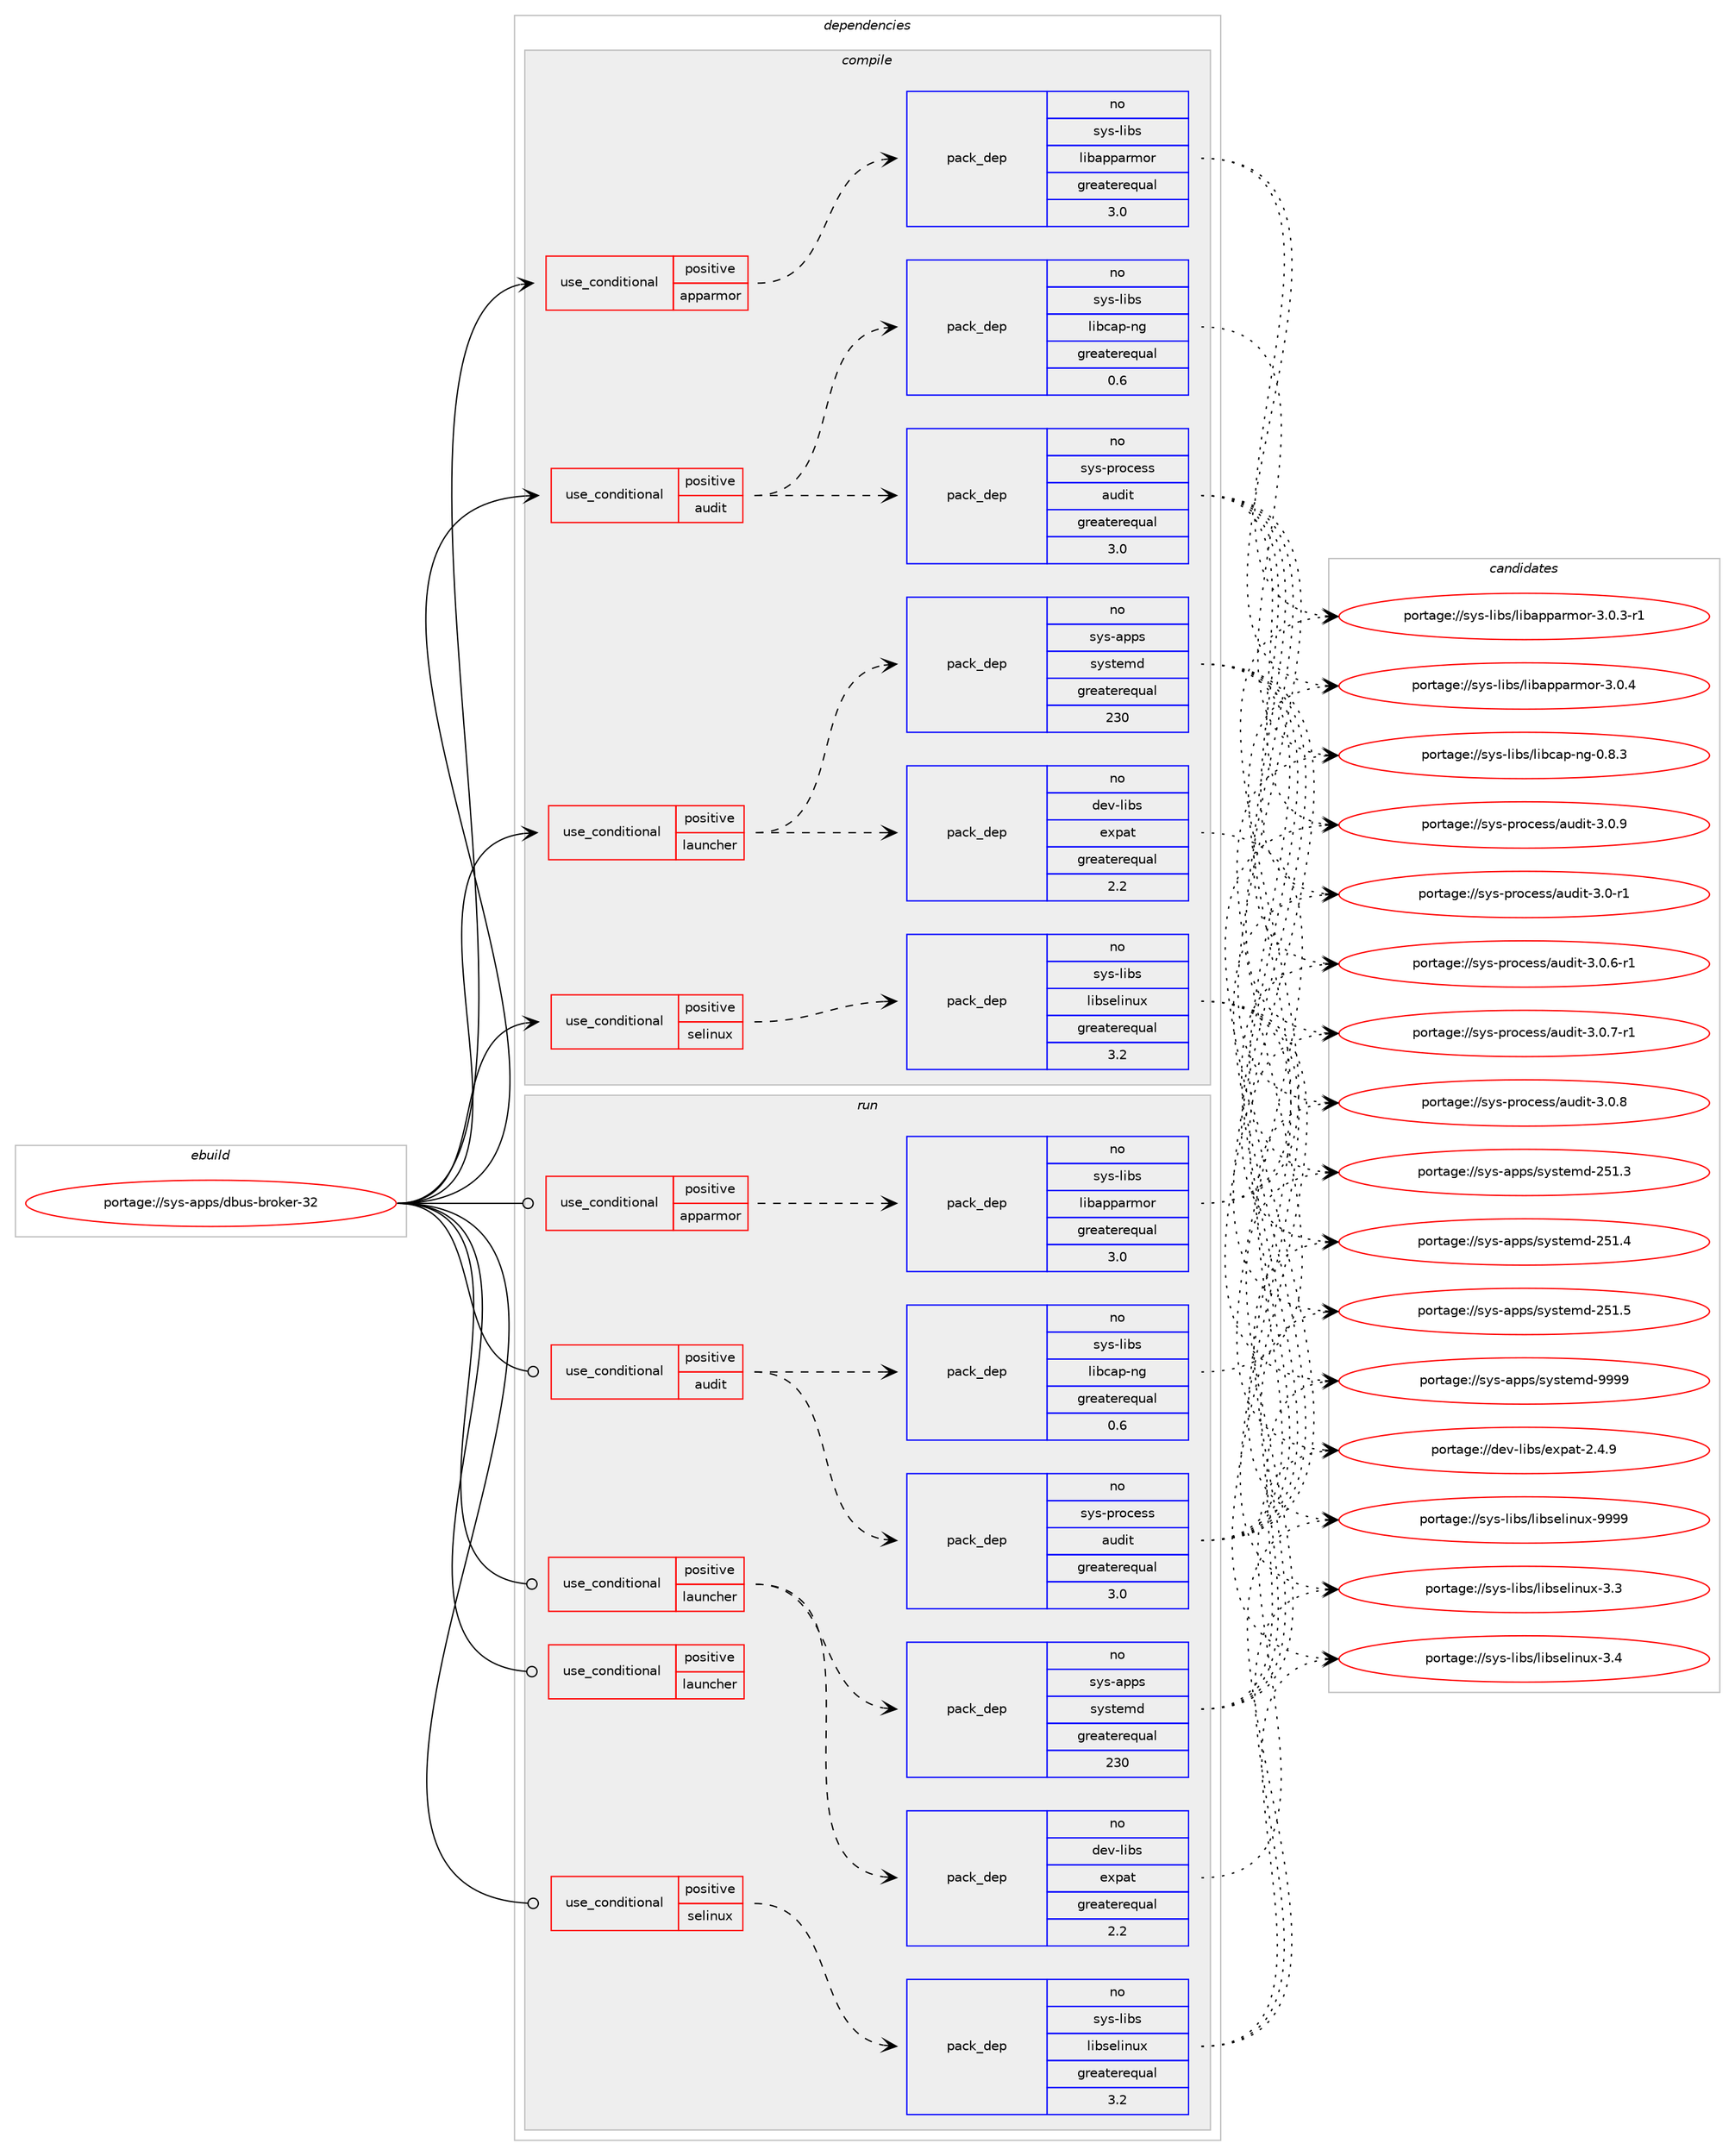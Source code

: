 digraph prolog {

# *************
# Graph options
# *************

newrank=true;
concentrate=true;
compound=true;
graph [rankdir=LR,fontname=Helvetica,fontsize=10,ranksep=1.5];#, ranksep=2.5, nodesep=0.2];
edge  [arrowhead=vee];
node  [fontname=Helvetica,fontsize=10];

# **********
# The ebuild
# **********

subgraph cluster_leftcol {
color=gray;
rank=same;
label=<<i>ebuild</i>>;
id [label="portage://sys-apps/dbus-broker-32", color=red, width=4, href="../sys-apps/dbus-broker-32.svg"];
}

# ****************
# The dependencies
# ****************

subgraph cluster_midcol {
color=gray;
label=<<i>dependencies</i>>;
subgraph cluster_compile {
fillcolor="#eeeeee";
style=filled;
label=<<i>compile</i>>;
subgraph cond238 {
dependency420 [label=<<TABLE BORDER="0" CELLBORDER="1" CELLSPACING="0" CELLPADDING="4"><TR><TD ROWSPAN="3" CELLPADDING="10">use_conditional</TD></TR><TR><TD>positive</TD></TR><TR><TD>apparmor</TD></TR></TABLE>>, shape=none, color=red];
subgraph pack177 {
dependency421 [label=<<TABLE BORDER="0" CELLBORDER="1" CELLSPACING="0" CELLPADDING="4" WIDTH="220"><TR><TD ROWSPAN="6" CELLPADDING="30">pack_dep</TD></TR><TR><TD WIDTH="110">no</TD></TR><TR><TD>sys-libs</TD></TR><TR><TD>libapparmor</TD></TR><TR><TD>greaterequal</TD></TR><TR><TD>3.0</TD></TR></TABLE>>, shape=none, color=blue];
}
dependency420:e -> dependency421:w [weight=20,style="dashed",arrowhead="vee"];
}
id:e -> dependency420:w [weight=20,style="solid",arrowhead="vee"];
subgraph cond239 {
dependency422 [label=<<TABLE BORDER="0" CELLBORDER="1" CELLSPACING="0" CELLPADDING="4"><TR><TD ROWSPAN="3" CELLPADDING="10">use_conditional</TD></TR><TR><TD>positive</TD></TR><TR><TD>audit</TD></TR></TABLE>>, shape=none, color=red];
subgraph pack178 {
dependency423 [label=<<TABLE BORDER="0" CELLBORDER="1" CELLSPACING="0" CELLPADDING="4" WIDTH="220"><TR><TD ROWSPAN="6" CELLPADDING="30">pack_dep</TD></TR><TR><TD WIDTH="110">no</TD></TR><TR><TD>sys-process</TD></TR><TR><TD>audit</TD></TR><TR><TD>greaterequal</TD></TR><TR><TD>3.0</TD></TR></TABLE>>, shape=none, color=blue];
}
dependency422:e -> dependency423:w [weight=20,style="dashed",arrowhead="vee"];
subgraph pack179 {
dependency424 [label=<<TABLE BORDER="0" CELLBORDER="1" CELLSPACING="0" CELLPADDING="4" WIDTH="220"><TR><TD ROWSPAN="6" CELLPADDING="30">pack_dep</TD></TR><TR><TD WIDTH="110">no</TD></TR><TR><TD>sys-libs</TD></TR><TR><TD>libcap-ng</TD></TR><TR><TD>greaterequal</TD></TR><TR><TD>0.6</TD></TR></TABLE>>, shape=none, color=blue];
}
dependency422:e -> dependency424:w [weight=20,style="dashed",arrowhead="vee"];
}
id:e -> dependency422:w [weight=20,style="solid",arrowhead="vee"];
subgraph cond240 {
dependency425 [label=<<TABLE BORDER="0" CELLBORDER="1" CELLSPACING="0" CELLPADDING="4"><TR><TD ROWSPAN="3" CELLPADDING="10">use_conditional</TD></TR><TR><TD>positive</TD></TR><TR><TD>launcher</TD></TR></TABLE>>, shape=none, color=red];
subgraph pack180 {
dependency426 [label=<<TABLE BORDER="0" CELLBORDER="1" CELLSPACING="0" CELLPADDING="4" WIDTH="220"><TR><TD ROWSPAN="6" CELLPADDING="30">pack_dep</TD></TR><TR><TD WIDTH="110">no</TD></TR><TR><TD>dev-libs</TD></TR><TR><TD>expat</TD></TR><TR><TD>greaterequal</TD></TR><TR><TD>2.2</TD></TR></TABLE>>, shape=none, color=blue];
}
dependency425:e -> dependency426:w [weight=20,style="dashed",arrowhead="vee"];
subgraph pack181 {
dependency427 [label=<<TABLE BORDER="0" CELLBORDER="1" CELLSPACING="0" CELLPADDING="4" WIDTH="220"><TR><TD ROWSPAN="6" CELLPADDING="30">pack_dep</TD></TR><TR><TD WIDTH="110">no</TD></TR><TR><TD>sys-apps</TD></TR><TR><TD>systemd</TD></TR><TR><TD>greaterequal</TD></TR><TR><TD>230</TD></TR></TABLE>>, shape=none, color=blue];
}
dependency425:e -> dependency427:w [weight=20,style="dashed",arrowhead="vee"];
}
id:e -> dependency425:w [weight=20,style="solid",arrowhead="vee"];
subgraph cond241 {
dependency428 [label=<<TABLE BORDER="0" CELLBORDER="1" CELLSPACING="0" CELLPADDING="4"><TR><TD ROWSPAN="3" CELLPADDING="10">use_conditional</TD></TR><TR><TD>positive</TD></TR><TR><TD>selinux</TD></TR></TABLE>>, shape=none, color=red];
subgraph pack182 {
dependency429 [label=<<TABLE BORDER="0" CELLBORDER="1" CELLSPACING="0" CELLPADDING="4" WIDTH="220"><TR><TD ROWSPAN="6" CELLPADDING="30">pack_dep</TD></TR><TR><TD WIDTH="110">no</TD></TR><TR><TD>sys-libs</TD></TR><TR><TD>libselinux</TD></TR><TR><TD>greaterequal</TD></TR><TR><TD>3.2</TD></TR></TABLE>>, shape=none, color=blue];
}
dependency428:e -> dependency429:w [weight=20,style="dashed",arrowhead="vee"];
}
id:e -> dependency428:w [weight=20,style="solid",arrowhead="vee"];
}
subgraph cluster_compileandrun {
fillcolor="#eeeeee";
style=filled;
label=<<i>compile and run</i>>;
}
subgraph cluster_run {
fillcolor="#eeeeee";
style=filled;
label=<<i>run</i>>;
subgraph cond242 {
dependency430 [label=<<TABLE BORDER="0" CELLBORDER="1" CELLSPACING="0" CELLPADDING="4"><TR><TD ROWSPAN="3" CELLPADDING="10">use_conditional</TD></TR><TR><TD>positive</TD></TR><TR><TD>apparmor</TD></TR></TABLE>>, shape=none, color=red];
subgraph pack183 {
dependency431 [label=<<TABLE BORDER="0" CELLBORDER="1" CELLSPACING="0" CELLPADDING="4" WIDTH="220"><TR><TD ROWSPAN="6" CELLPADDING="30">pack_dep</TD></TR><TR><TD WIDTH="110">no</TD></TR><TR><TD>sys-libs</TD></TR><TR><TD>libapparmor</TD></TR><TR><TD>greaterequal</TD></TR><TR><TD>3.0</TD></TR></TABLE>>, shape=none, color=blue];
}
dependency430:e -> dependency431:w [weight=20,style="dashed",arrowhead="vee"];
}
id:e -> dependency430:w [weight=20,style="solid",arrowhead="odot"];
subgraph cond243 {
dependency432 [label=<<TABLE BORDER="0" CELLBORDER="1" CELLSPACING="0" CELLPADDING="4"><TR><TD ROWSPAN="3" CELLPADDING="10">use_conditional</TD></TR><TR><TD>positive</TD></TR><TR><TD>audit</TD></TR></TABLE>>, shape=none, color=red];
subgraph pack184 {
dependency433 [label=<<TABLE BORDER="0" CELLBORDER="1" CELLSPACING="0" CELLPADDING="4" WIDTH="220"><TR><TD ROWSPAN="6" CELLPADDING="30">pack_dep</TD></TR><TR><TD WIDTH="110">no</TD></TR><TR><TD>sys-process</TD></TR><TR><TD>audit</TD></TR><TR><TD>greaterequal</TD></TR><TR><TD>3.0</TD></TR></TABLE>>, shape=none, color=blue];
}
dependency432:e -> dependency433:w [weight=20,style="dashed",arrowhead="vee"];
subgraph pack185 {
dependency434 [label=<<TABLE BORDER="0" CELLBORDER="1" CELLSPACING="0" CELLPADDING="4" WIDTH="220"><TR><TD ROWSPAN="6" CELLPADDING="30">pack_dep</TD></TR><TR><TD WIDTH="110">no</TD></TR><TR><TD>sys-libs</TD></TR><TR><TD>libcap-ng</TD></TR><TR><TD>greaterequal</TD></TR><TR><TD>0.6</TD></TR></TABLE>>, shape=none, color=blue];
}
dependency432:e -> dependency434:w [weight=20,style="dashed",arrowhead="vee"];
}
id:e -> dependency432:w [weight=20,style="solid",arrowhead="odot"];
subgraph cond244 {
dependency435 [label=<<TABLE BORDER="0" CELLBORDER="1" CELLSPACING="0" CELLPADDING="4"><TR><TD ROWSPAN="3" CELLPADDING="10">use_conditional</TD></TR><TR><TD>positive</TD></TR><TR><TD>launcher</TD></TR></TABLE>>, shape=none, color=red];
subgraph pack186 {
dependency436 [label=<<TABLE BORDER="0" CELLBORDER="1" CELLSPACING="0" CELLPADDING="4" WIDTH="220"><TR><TD ROWSPAN="6" CELLPADDING="30">pack_dep</TD></TR><TR><TD WIDTH="110">no</TD></TR><TR><TD>dev-libs</TD></TR><TR><TD>expat</TD></TR><TR><TD>greaterequal</TD></TR><TR><TD>2.2</TD></TR></TABLE>>, shape=none, color=blue];
}
dependency435:e -> dependency436:w [weight=20,style="dashed",arrowhead="vee"];
subgraph pack187 {
dependency437 [label=<<TABLE BORDER="0" CELLBORDER="1" CELLSPACING="0" CELLPADDING="4" WIDTH="220"><TR><TD ROWSPAN="6" CELLPADDING="30">pack_dep</TD></TR><TR><TD WIDTH="110">no</TD></TR><TR><TD>sys-apps</TD></TR><TR><TD>systemd</TD></TR><TR><TD>greaterequal</TD></TR><TR><TD>230</TD></TR></TABLE>>, shape=none, color=blue];
}
dependency435:e -> dependency437:w [weight=20,style="dashed",arrowhead="vee"];
}
id:e -> dependency435:w [weight=20,style="solid",arrowhead="odot"];
subgraph cond245 {
dependency438 [label=<<TABLE BORDER="0" CELLBORDER="1" CELLSPACING="0" CELLPADDING="4"><TR><TD ROWSPAN="3" CELLPADDING="10">use_conditional</TD></TR><TR><TD>positive</TD></TR><TR><TD>launcher</TD></TR></TABLE>>, shape=none, color=red];
# *** BEGIN UNKNOWN DEPENDENCY TYPE (TODO) ***
# dependency438 -> package_dependency(portage://sys-apps/dbus-broker-32,run,no,sys-apps,dbus,none,[,,],[],[])
# *** END UNKNOWN DEPENDENCY TYPE (TODO) ***

}
id:e -> dependency438:w [weight=20,style="solid",arrowhead="odot"];
subgraph cond246 {
dependency439 [label=<<TABLE BORDER="0" CELLBORDER="1" CELLSPACING="0" CELLPADDING="4"><TR><TD ROWSPAN="3" CELLPADDING="10">use_conditional</TD></TR><TR><TD>positive</TD></TR><TR><TD>selinux</TD></TR></TABLE>>, shape=none, color=red];
subgraph pack188 {
dependency440 [label=<<TABLE BORDER="0" CELLBORDER="1" CELLSPACING="0" CELLPADDING="4" WIDTH="220"><TR><TD ROWSPAN="6" CELLPADDING="30">pack_dep</TD></TR><TR><TD WIDTH="110">no</TD></TR><TR><TD>sys-libs</TD></TR><TR><TD>libselinux</TD></TR><TR><TD>greaterequal</TD></TR><TR><TD>3.2</TD></TR></TABLE>>, shape=none, color=blue];
}
dependency439:e -> dependency440:w [weight=20,style="dashed",arrowhead="vee"];
}
id:e -> dependency439:w [weight=20,style="solid",arrowhead="odot"];
}
}

# **************
# The candidates
# **************

subgraph cluster_choices {
rank=same;
color=gray;
label=<<i>candidates</i>>;

subgraph choice177 {
color=black;
nodesep=1;
choice1151211154510810598115471081059897112112971141091111144551464846514511449 [label="portage://sys-libs/libapparmor-3.0.3-r1", color=red, width=4,href="../sys-libs/libapparmor-3.0.3-r1.svg"];
choice115121115451081059811547108105989711211297114109111114455146484652 [label="portage://sys-libs/libapparmor-3.0.4", color=red, width=4,href="../sys-libs/libapparmor-3.0.4.svg"];
dependency421:e -> choice1151211154510810598115471081059897112112971141091111144551464846514511449:w [style=dotted,weight="100"];
dependency421:e -> choice115121115451081059811547108105989711211297114109111114455146484652:w [style=dotted,weight="100"];
}
subgraph choice178 {
color=black;
nodesep=1;
choice11512111545112114111991011151154797117100105116455146484511449 [label="portage://sys-process/audit-3.0-r1", color=red, width=4,href="../sys-process/audit-3.0-r1.svg"];
choice115121115451121141119910111511547971171001051164551464846544511449 [label="portage://sys-process/audit-3.0.6-r1", color=red, width=4,href="../sys-process/audit-3.0.6-r1.svg"];
choice115121115451121141119910111511547971171001051164551464846554511449 [label="portage://sys-process/audit-3.0.7-r1", color=red, width=4,href="../sys-process/audit-3.0.7-r1.svg"];
choice11512111545112114111991011151154797117100105116455146484656 [label="portage://sys-process/audit-3.0.8", color=red, width=4,href="../sys-process/audit-3.0.8.svg"];
choice11512111545112114111991011151154797117100105116455146484657 [label="portage://sys-process/audit-3.0.9", color=red, width=4,href="../sys-process/audit-3.0.9.svg"];
dependency423:e -> choice11512111545112114111991011151154797117100105116455146484511449:w [style=dotted,weight="100"];
dependency423:e -> choice115121115451121141119910111511547971171001051164551464846544511449:w [style=dotted,weight="100"];
dependency423:e -> choice115121115451121141119910111511547971171001051164551464846554511449:w [style=dotted,weight="100"];
dependency423:e -> choice11512111545112114111991011151154797117100105116455146484656:w [style=dotted,weight="100"];
dependency423:e -> choice11512111545112114111991011151154797117100105116455146484657:w [style=dotted,weight="100"];
}
subgraph choice179 {
color=black;
nodesep=1;
choice11512111545108105981154710810598999711245110103454846564651 [label="portage://sys-libs/libcap-ng-0.8.3", color=red, width=4,href="../sys-libs/libcap-ng-0.8.3.svg"];
dependency424:e -> choice11512111545108105981154710810598999711245110103454846564651:w [style=dotted,weight="100"];
}
subgraph choice180 {
color=black;
nodesep=1;
choice10010111845108105981154710112011297116455046524657 [label="portage://dev-libs/expat-2.4.9", color=red, width=4,href="../dev-libs/expat-2.4.9.svg"];
dependency426:e -> choice10010111845108105981154710112011297116455046524657:w [style=dotted,weight="100"];
}
subgraph choice181 {
color=black;
nodesep=1;
choice115121115459711211211547115121115116101109100455053494651 [label="portage://sys-apps/systemd-251.3", color=red, width=4,href="../sys-apps/systemd-251.3.svg"];
choice115121115459711211211547115121115116101109100455053494652 [label="portage://sys-apps/systemd-251.4", color=red, width=4,href="../sys-apps/systemd-251.4.svg"];
choice115121115459711211211547115121115116101109100455053494653 [label="portage://sys-apps/systemd-251.5", color=red, width=4,href="../sys-apps/systemd-251.5.svg"];
choice1151211154597112112115471151211151161011091004557575757 [label="portage://sys-apps/systemd-9999", color=red, width=4,href="../sys-apps/systemd-9999.svg"];
dependency427:e -> choice115121115459711211211547115121115116101109100455053494651:w [style=dotted,weight="100"];
dependency427:e -> choice115121115459711211211547115121115116101109100455053494652:w [style=dotted,weight="100"];
dependency427:e -> choice115121115459711211211547115121115116101109100455053494653:w [style=dotted,weight="100"];
dependency427:e -> choice1151211154597112112115471151211151161011091004557575757:w [style=dotted,weight="100"];
}
subgraph choice182 {
color=black;
nodesep=1;
choice1151211154510810598115471081059811510110810511011712045514651 [label="portage://sys-libs/libselinux-3.3", color=red, width=4,href="../sys-libs/libselinux-3.3.svg"];
choice1151211154510810598115471081059811510110810511011712045514652 [label="portage://sys-libs/libselinux-3.4", color=red, width=4,href="../sys-libs/libselinux-3.4.svg"];
choice115121115451081059811547108105981151011081051101171204557575757 [label="portage://sys-libs/libselinux-9999", color=red, width=4,href="../sys-libs/libselinux-9999.svg"];
dependency429:e -> choice1151211154510810598115471081059811510110810511011712045514651:w [style=dotted,weight="100"];
dependency429:e -> choice1151211154510810598115471081059811510110810511011712045514652:w [style=dotted,weight="100"];
dependency429:e -> choice115121115451081059811547108105981151011081051101171204557575757:w [style=dotted,weight="100"];
}
subgraph choice183 {
color=black;
nodesep=1;
choice1151211154510810598115471081059897112112971141091111144551464846514511449 [label="portage://sys-libs/libapparmor-3.0.3-r1", color=red, width=4,href="../sys-libs/libapparmor-3.0.3-r1.svg"];
choice115121115451081059811547108105989711211297114109111114455146484652 [label="portage://sys-libs/libapparmor-3.0.4", color=red, width=4,href="../sys-libs/libapparmor-3.0.4.svg"];
dependency431:e -> choice1151211154510810598115471081059897112112971141091111144551464846514511449:w [style=dotted,weight="100"];
dependency431:e -> choice115121115451081059811547108105989711211297114109111114455146484652:w [style=dotted,weight="100"];
}
subgraph choice184 {
color=black;
nodesep=1;
choice11512111545112114111991011151154797117100105116455146484511449 [label="portage://sys-process/audit-3.0-r1", color=red, width=4,href="../sys-process/audit-3.0-r1.svg"];
choice115121115451121141119910111511547971171001051164551464846544511449 [label="portage://sys-process/audit-3.0.6-r1", color=red, width=4,href="../sys-process/audit-3.0.6-r1.svg"];
choice115121115451121141119910111511547971171001051164551464846554511449 [label="portage://sys-process/audit-3.0.7-r1", color=red, width=4,href="../sys-process/audit-3.0.7-r1.svg"];
choice11512111545112114111991011151154797117100105116455146484656 [label="portage://sys-process/audit-3.0.8", color=red, width=4,href="../sys-process/audit-3.0.8.svg"];
choice11512111545112114111991011151154797117100105116455146484657 [label="portage://sys-process/audit-3.0.9", color=red, width=4,href="../sys-process/audit-3.0.9.svg"];
dependency433:e -> choice11512111545112114111991011151154797117100105116455146484511449:w [style=dotted,weight="100"];
dependency433:e -> choice115121115451121141119910111511547971171001051164551464846544511449:w [style=dotted,weight="100"];
dependency433:e -> choice115121115451121141119910111511547971171001051164551464846554511449:w [style=dotted,weight="100"];
dependency433:e -> choice11512111545112114111991011151154797117100105116455146484656:w [style=dotted,weight="100"];
dependency433:e -> choice11512111545112114111991011151154797117100105116455146484657:w [style=dotted,weight="100"];
}
subgraph choice185 {
color=black;
nodesep=1;
choice11512111545108105981154710810598999711245110103454846564651 [label="portage://sys-libs/libcap-ng-0.8.3", color=red, width=4,href="../sys-libs/libcap-ng-0.8.3.svg"];
dependency434:e -> choice11512111545108105981154710810598999711245110103454846564651:w [style=dotted,weight="100"];
}
subgraph choice186 {
color=black;
nodesep=1;
choice10010111845108105981154710112011297116455046524657 [label="portage://dev-libs/expat-2.4.9", color=red, width=4,href="../dev-libs/expat-2.4.9.svg"];
dependency436:e -> choice10010111845108105981154710112011297116455046524657:w [style=dotted,weight="100"];
}
subgraph choice187 {
color=black;
nodesep=1;
choice115121115459711211211547115121115116101109100455053494651 [label="portage://sys-apps/systemd-251.3", color=red, width=4,href="../sys-apps/systemd-251.3.svg"];
choice115121115459711211211547115121115116101109100455053494652 [label="portage://sys-apps/systemd-251.4", color=red, width=4,href="../sys-apps/systemd-251.4.svg"];
choice115121115459711211211547115121115116101109100455053494653 [label="portage://sys-apps/systemd-251.5", color=red, width=4,href="../sys-apps/systemd-251.5.svg"];
choice1151211154597112112115471151211151161011091004557575757 [label="portage://sys-apps/systemd-9999", color=red, width=4,href="../sys-apps/systemd-9999.svg"];
dependency437:e -> choice115121115459711211211547115121115116101109100455053494651:w [style=dotted,weight="100"];
dependency437:e -> choice115121115459711211211547115121115116101109100455053494652:w [style=dotted,weight="100"];
dependency437:e -> choice115121115459711211211547115121115116101109100455053494653:w [style=dotted,weight="100"];
dependency437:e -> choice1151211154597112112115471151211151161011091004557575757:w [style=dotted,weight="100"];
}
subgraph choice188 {
color=black;
nodesep=1;
choice1151211154510810598115471081059811510110810511011712045514651 [label="portage://sys-libs/libselinux-3.3", color=red, width=4,href="../sys-libs/libselinux-3.3.svg"];
choice1151211154510810598115471081059811510110810511011712045514652 [label="portage://sys-libs/libselinux-3.4", color=red, width=4,href="../sys-libs/libselinux-3.4.svg"];
choice115121115451081059811547108105981151011081051101171204557575757 [label="portage://sys-libs/libselinux-9999", color=red, width=4,href="../sys-libs/libselinux-9999.svg"];
dependency440:e -> choice1151211154510810598115471081059811510110810511011712045514651:w [style=dotted,weight="100"];
dependency440:e -> choice1151211154510810598115471081059811510110810511011712045514652:w [style=dotted,weight="100"];
dependency440:e -> choice115121115451081059811547108105981151011081051101171204557575757:w [style=dotted,weight="100"];
}
}

}
